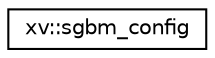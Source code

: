 digraph "Graphical Class Hierarchy"
{
 // LATEX_PDF_SIZE
  edge [fontname="Helvetica",fontsize="10",labelfontname="Helvetica",labelfontsize="10"];
  node [fontname="Helvetica",fontsize="10",shape=record];
  rankdir="LR";
  Node0 [label="xv::sgbm_config",height=0.2,width=0.4,color="black", fillcolor="white", style="filled",URL="$structxv_1_1sgbm__config.html",tooltip="SGBM CONFIG STRUCT."];
}
